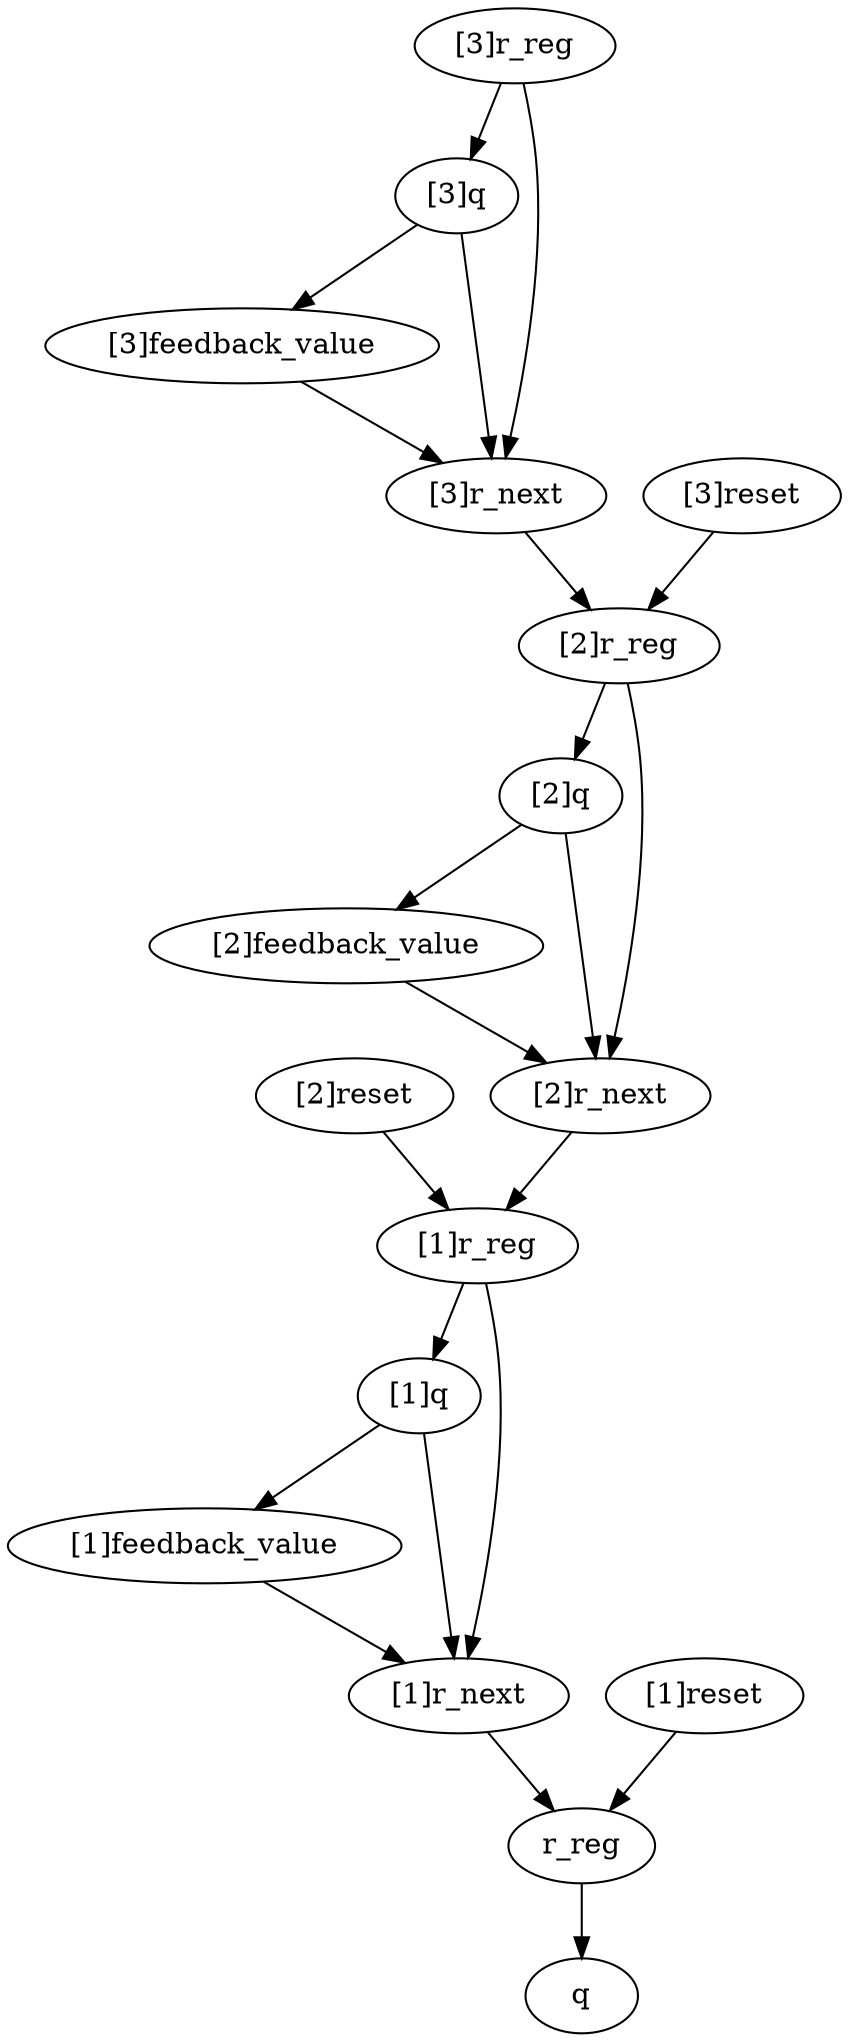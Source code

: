 strict digraph "" {
	"[2]reset"	[complexity=14,
		importance=2.83584899902,
		rank=0.202560642787];
	"[1]r_reg"	[complexity=13,
		importance=1.36792449951,
		rank=0.105224961501];
	"[2]reset" -> "[1]r_reg";
	"[1]q"	[complexity=11,
		importance=1.07358474731,
		rank=0.0975986133922];
	"[1]feedback_value"	[complexity=8,
		importance=0.9,
		rank=0.1125];
	"[1]q" -> "[1]feedback_value";
	"[1]r_next"	[complexity=4,
		importance=0.756603622437,
		rank=0.189150905609];
	"[1]q" -> "[1]r_next";
	"[1]feedback_value" -> "[1]r_next";
	"[3]q"	[complexity=33,
		importance=2.87358474731,
		rank=0.0870783256762];
	"[3]feedback_value"	[complexity=30,
		importance=2.7,
		rank=0.09];
	"[3]q" -> "[3]feedback_value";
	"[3]r_next"	[complexity=26,
		importance=2.55660362244,
		rank=0.0983309085553];
	"[3]q" -> "[3]r_next";
	"[1]r_reg" -> "[1]q";
	"[1]r_reg" -> "[1]r_next";
	"[3]feedback_value" -> "[3]r_next";
	"[2]q"	[complexity=22,
		importance=1.97358474731,
		rank=0.0897083976052];
	"[2]feedback_value"	[complexity=19,
		importance=1.8,
		rank=0.0947368421053];
	"[2]q" -> "[2]feedback_value";
	"[2]r_next"	[complexity=15,
		importance=1.65660362244,
		rank=0.110440241496];
	"[2]q" -> "[2]r_next";
	"[2]r_reg"	[complexity=24,
		importance=2.26792449951,
		rank=0.0944968541463];
	"[3]r_next" -> "[2]r_reg";
	"[2]feedback_value" -> "[2]r_next";
	"[3]r_reg"	[complexity=35,
		importance=3.16792449951,
		rank=0.0905121285575];
	"[3]r_reg" -> "[3]q";
	"[3]r_reg" -> "[3]r_next";
	q	[complexity=0,
		importance=0.173584747314,
		rank=0.0];
	r_reg	[complexity=2,
		importance=0.467924499512,
		rank=0.233962249756];
	"[1]r_next" -> r_reg;
	"[2]r_next" -> "[1]r_reg";
	"[2]r_reg" -> "[2]q";
	"[2]r_reg" -> "[2]r_next";
	r_reg -> q;
	"[1]reset"	[complexity=3,
		importance=1.03584899902,
		rank=0.345282999674];
	"[1]reset" -> r_reg;
	"[3]reset"	[complexity=25,
		importance=4.63584899902,
		rank=0.185433959961];
	"[3]reset" -> "[2]r_reg";
}
